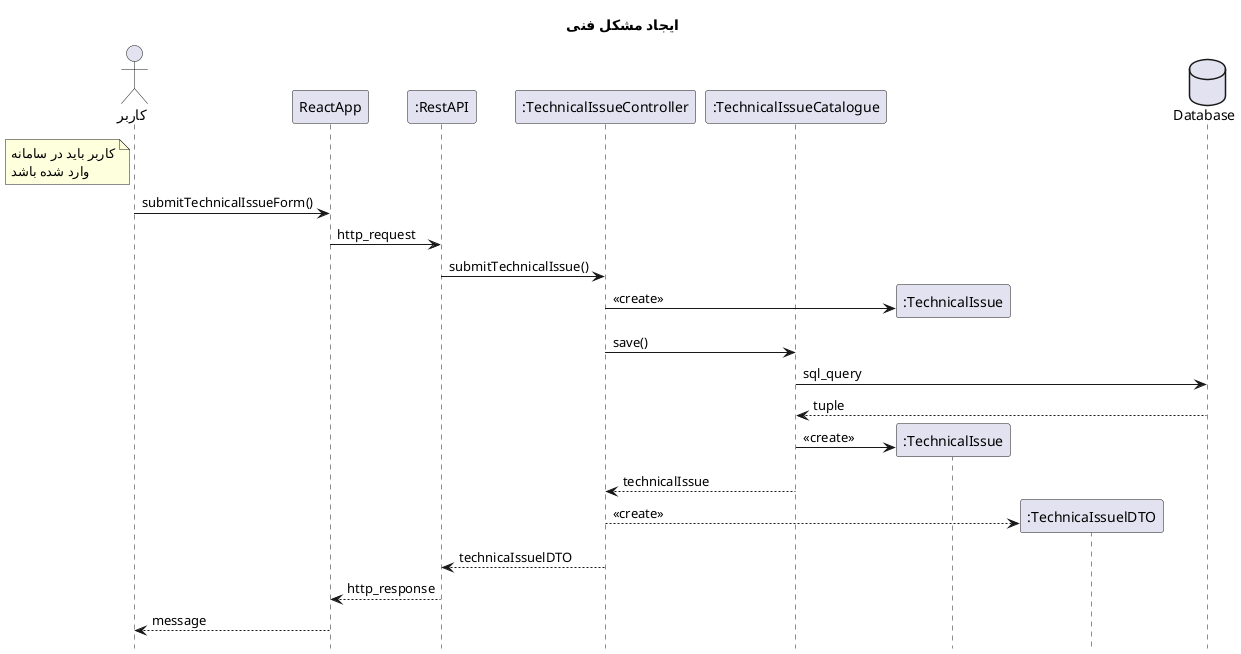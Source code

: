 @startuml logout
' TODO: check speciality does exist
hide footbox
title "ایجاد مشکل فنی"
actor "کاربر" as user
participant ReactApp
participant ":RestAPI" as RestAPI
participant ":TechnicalIssueController" as TechnicalIssueController
participant ":TechnicalIssueCatalogue" as TechnicalIssueCatalogue
participant ":TechnicalIssue" as TechnicalIssue
participant ":TechnicaIssuelDTO" as TechnicaIssuelDTO
database Database

note left of user
    کاربر باید در سامانه
    وارد شده باشد
end note

user -> ReactApp: submitTechnicalIssueForm()
ReactApp -> RestAPI : http_request
RestAPI -> TechnicalIssueController: submitTechnicalIssue()
TechnicalIssueController -> TechnicalIssue ** :<<create>>
TechnicalIssueController -> TechnicalIssueCatalogue : save()
TechnicalIssueCatalogue -> Database : sql_query
return tuple
TechnicalIssueCatalogue -> TechnicalIssue **: <<create>>
TechnicalIssueCatalogue --> TechnicalIssueController: technicalIssue
TechnicalIssueController --> TechnicaIssuelDTO **: <<create>>
TechnicalIssueController --> RestAPI: technicaIssuelDTO
RestAPI --> ReactApp : http_response
ReactApp --> user: message

@enduml